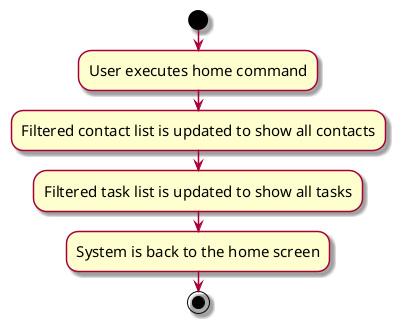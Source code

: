 @startuml
skin rose
skinparam ActivityFontSize 15
skinparam ArrowFontSize 12
start
:User executes home command;

:Filtered contact list is updated to show all contacts;

:Filtered task list is updated to show all tasks;

:System is back to the home screen;

stop
@enduml
